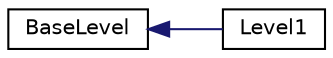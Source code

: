digraph "Graphical Class Hierarchy"
{
  edge [fontname="Helvetica",fontsize="10",labelfontname="Helvetica",labelfontsize="10"];
  node [fontname="Helvetica",fontsize="10",shape=record];
  rankdir="LR";
  Node1 [label="BaseLevel",height=0.2,width=0.4,color="black", fillcolor="white", style="filled",URL="$class_base_level.html"];
  Node1 -> Node2 [dir="back",color="midnightblue",fontsize="10",style="solid",fontname="Helvetica"];
  Node2 [label="Level1",height=0.2,width=0.4,color="black", fillcolor="white", style="filled",URL="$class_level1.html"];
}
